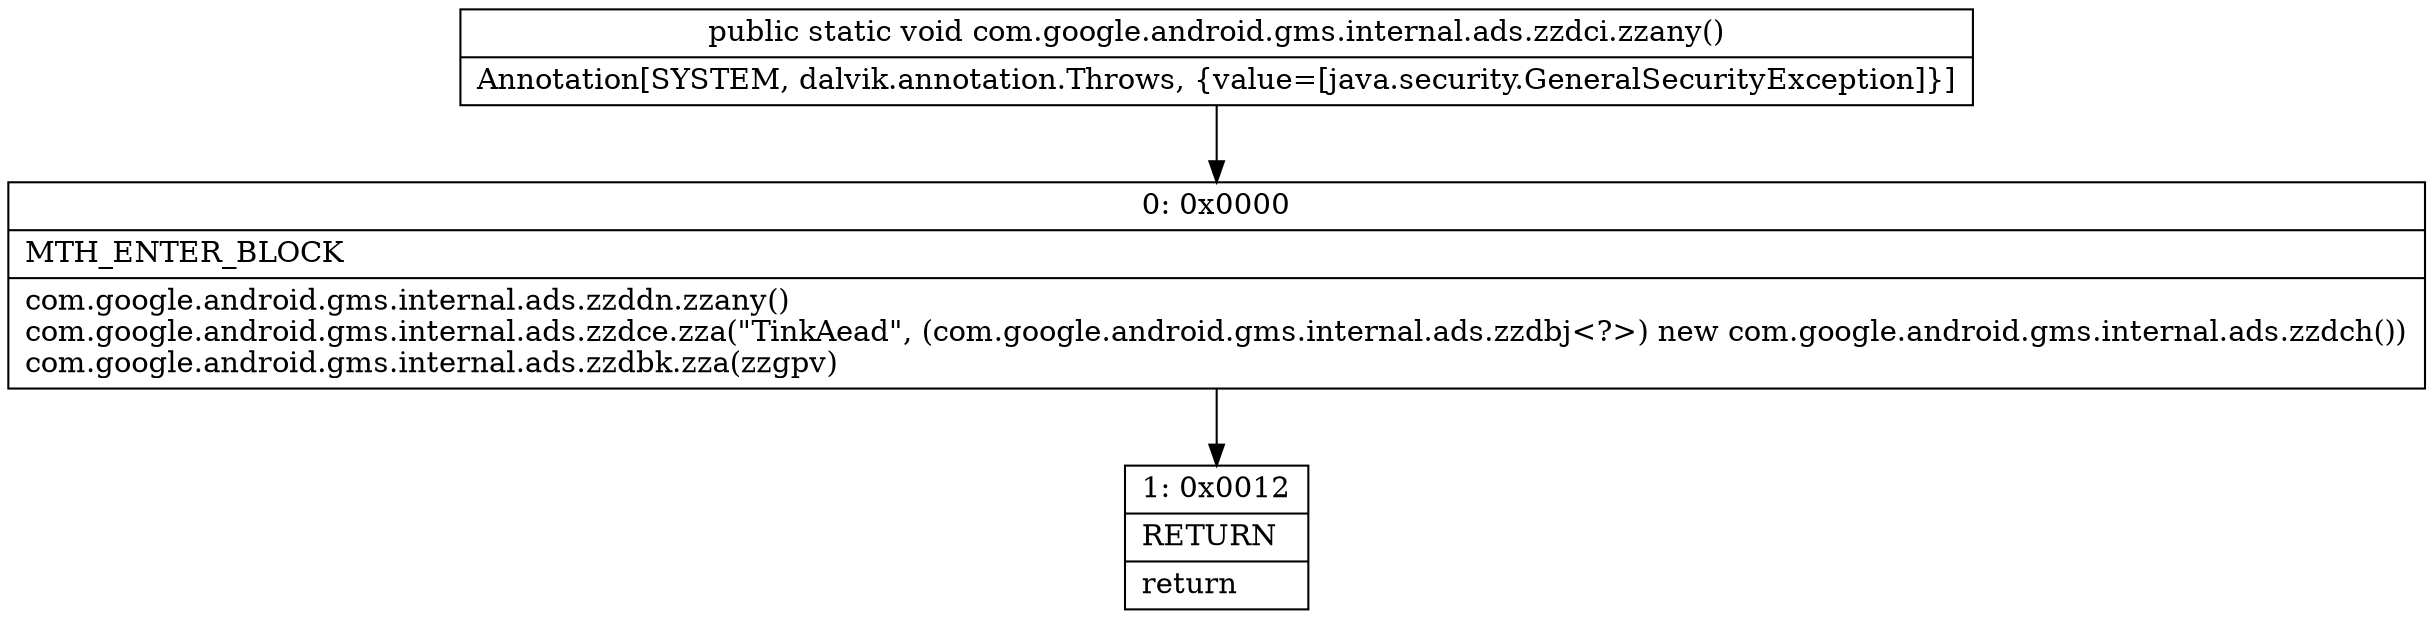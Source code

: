 digraph "CFG forcom.google.android.gms.internal.ads.zzdci.zzany()V" {
Node_0 [shape=record,label="{0\:\ 0x0000|MTH_ENTER_BLOCK\l|com.google.android.gms.internal.ads.zzddn.zzany()\lcom.google.android.gms.internal.ads.zzdce.zza(\"TinkAead\", (com.google.android.gms.internal.ads.zzdbj\<?\>) new com.google.android.gms.internal.ads.zzdch())\lcom.google.android.gms.internal.ads.zzdbk.zza(zzgpv)\l}"];
Node_1 [shape=record,label="{1\:\ 0x0012|RETURN\l|return\l}"];
MethodNode[shape=record,label="{public static void com.google.android.gms.internal.ads.zzdci.zzany()  | Annotation[SYSTEM, dalvik.annotation.Throws, \{value=[java.security.GeneralSecurityException]\}]\l}"];
MethodNode -> Node_0;
Node_0 -> Node_1;
}

